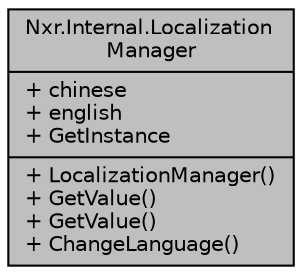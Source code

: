 digraph "Nxr.Internal.LocalizationManager"
{
 // LATEX_PDF_SIZE
  edge [fontname="Helvetica",fontsize="10",labelfontname="Helvetica",labelfontsize="10"];
  node [fontname="Helvetica",fontsize="10",shape=record];
  Node1 [label="{Nxr.Internal.Localization\lManager\n|+ chinese\l+ english\l+ GetInstance\l|+ LocalizationManager()\l+ GetValue()\l+ GetValue()\l+ ChangeLanguage()\l}",height=0.2,width=0.4,color="black", fillcolor="grey75", style="filled", fontcolor="black",tooltip=" "];
}

